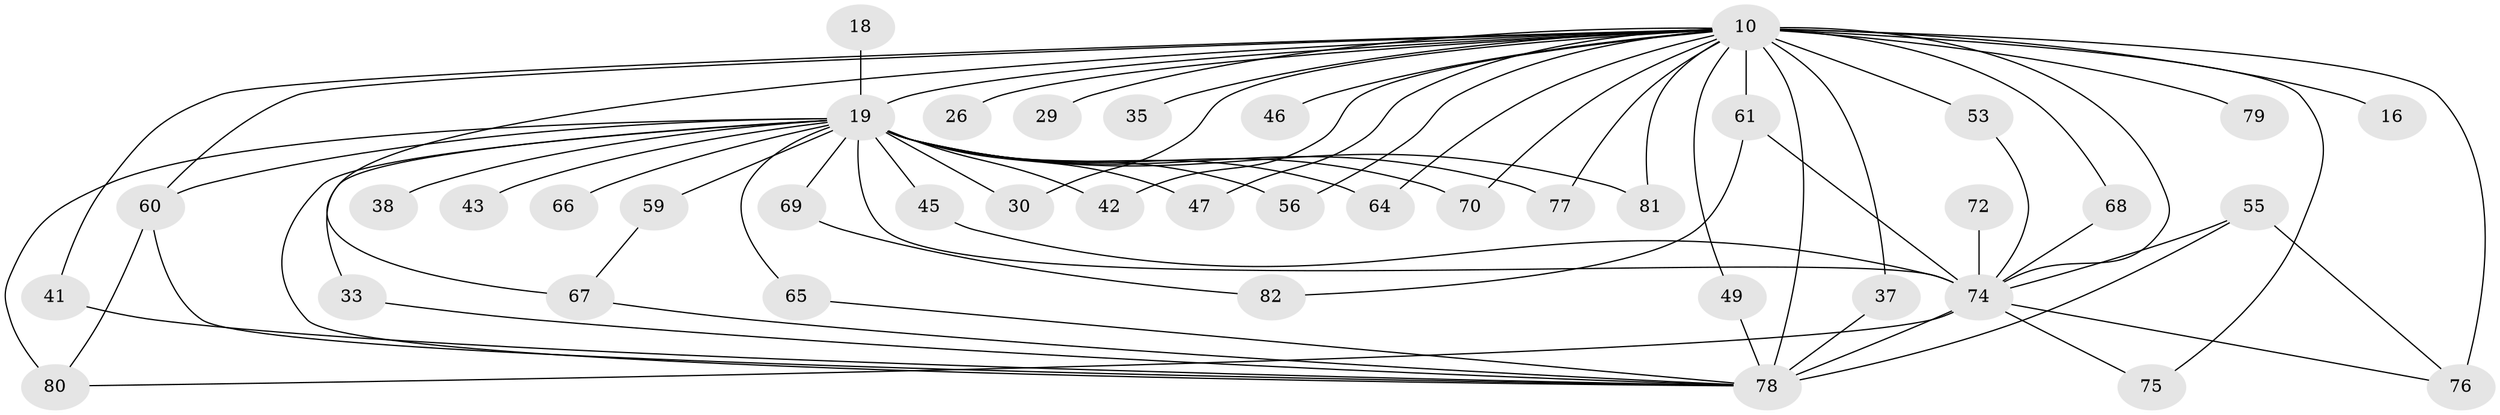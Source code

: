 // original degree distribution, {17: 0.012195121951219513, 29: 0.012195121951219513, 20: 0.012195121951219513, 25: 0.012195121951219513, 14: 0.012195121951219513, 13: 0.012195121951219513, 15: 0.024390243902439025, 22: 0.012195121951219513, 21: 0.012195121951219513, 3: 0.17073170731707318, 4: 0.0975609756097561, 2: 0.5609756097560976, 5: 0.036585365853658534, 6: 0.012195121951219513}
// Generated by graph-tools (version 1.1) at 2025/43/03/09/25 04:43:33]
// undirected, 41 vertices, 71 edges
graph export_dot {
graph [start="1"]
  node [color=gray90,style=filled];
  10 [super="+8+2"];
  16;
  18;
  19 [super="+15+4"];
  26;
  29;
  30 [super="+14"];
  33;
  35;
  37;
  38;
  41;
  42;
  43;
  45;
  46;
  47;
  49;
  53 [super="+52"];
  55;
  56;
  59;
  60 [super="+21+44"];
  61 [super="+22"];
  64;
  65;
  66;
  67 [super="+23"];
  68 [super="+40+63+58"];
  69;
  70;
  72 [super="+39+50"];
  74 [super="+54+57+73+51+9"];
  75;
  76 [super="+62+32"];
  77;
  78 [super="+71+6"];
  79;
  80 [super="+25+36"];
  81 [super="+13"];
  82;
  10 -- 16 [weight=2];
  10 -- 26 [weight=2];
  10 -- 64;
  10 -- 67 [weight=2];
  10 -- 70;
  10 -- 76 [weight=4];
  10 -- 79 [weight=2];
  10 -- 29 [weight=2];
  10 -- 35;
  10 -- 41;
  10 -- 46 [weight=2];
  10 -- 53 [weight=3];
  10 -- 81;
  10 -- 68 [weight=2];
  10 -- 75;
  10 -- 77;
  10 -- 19 [weight=10];
  10 -- 30;
  10 -- 37;
  10 -- 42;
  10 -- 47;
  10 -- 49;
  10 -- 56;
  10 -- 60 [weight=2];
  10 -- 61 [weight=2];
  10 -- 78 [weight=7];
  10 -- 74 [weight=9];
  18 -- 19 [weight=2];
  19 -- 64;
  19 -- 65;
  19 -- 66;
  19 -- 69 [weight=2];
  19 -- 70;
  19 -- 77;
  19 -- 78 [weight=8];
  19 -- 81 [weight=2];
  19 -- 30 [weight=2];
  19 -- 33;
  19 -- 38 [weight=2];
  19 -- 42;
  19 -- 43 [weight=2];
  19 -- 45;
  19 -- 47;
  19 -- 56;
  19 -- 59;
  19 -- 80 [weight=2];
  19 -- 74 [weight=11];
  19 -- 60;
  33 -- 78;
  37 -- 78;
  41 -- 78;
  45 -- 74;
  49 -- 78;
  53 -- 74;
  55 -- 76;
  55 -- 78;
  55 -- 74;
  59 -- 67;
  60 -- 80;
  60 -- 78;
  61 -- 82;
  61 -- 74;
  65 -- 78;
  67 -- 78;
  68 -- 74 [weight=3];
  69 -- 82;
  72 -- 74 [weight=4];
  74 -- 75;
  74 -- 76;
  74 -- 78 [weight=5];
  74 -- 80;
}
